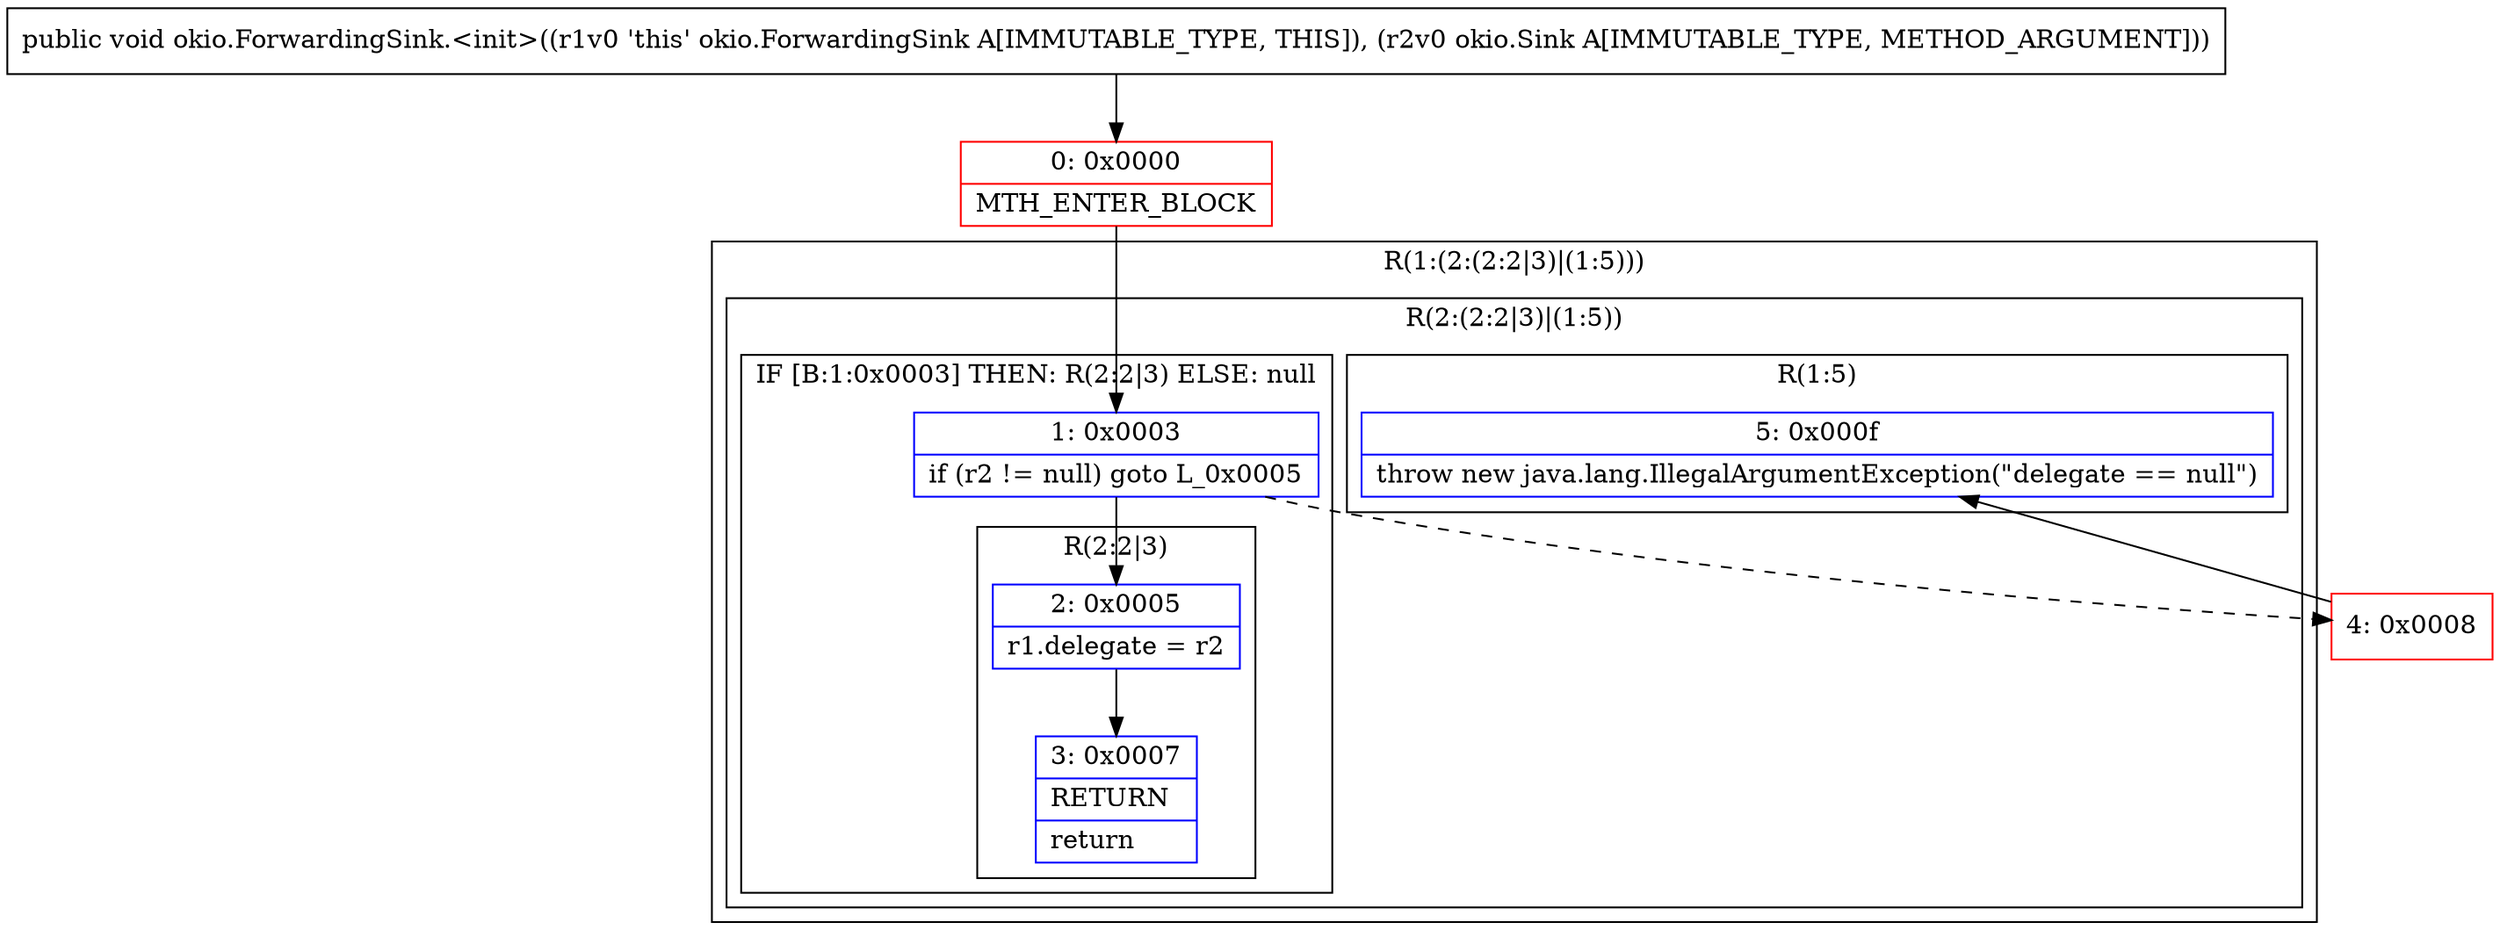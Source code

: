 digraph "CFG forokio.ForwardingSink.\<init\>(Lokio\/Sink;)V" {
subgraph cluster_Region_764653256 {
label = "R(1:(2:(2:2|3)|(1:5)))";
node [shape=record,color=blue];
subgraph cluster_Region_1828138641 {
label = "R(2:(2:2|3)|(1:5))";
node [shape=record,color=blue];
subgraph cluster_IfRegion_1602426333 {
label = "IF [B:1:0x0003] THEN: R(2:2|3) ELSE: null";
node [shape=record,color=blue];
Node_1 [shape=record,label="{1\:\ 0x0003|if (r2 != null) goto L_0x0005\l}"];
subgraph cluster_Region_754310653 {
label = "R(2:2|3)";
node [shape=record,color=blue];
Node_2 [shape=record,label="{2\:\ 0x0005|r1.delegate = r2\l}"];
Node_3 [shape=record,label="{3\:\ 0x0007|RETURN\l|return\l}"];
}
}
subgraph cluster_Region_480297797 {
label = "R(1:5)";
node [shape=record,color=blue];
Node_5 [shape=record,label="{5\:\ 0x000f|throw new java.lang.IllegalArgumentException(\"delegate == null\")\l}"];
}
}
}
Node_0 [shape=record,color=red,label="{0\:\ 0x0000|MTH_ENTER_BLOCK\l}"];
Node_4 [shape=record,color=red,label="{4\:\ 0x0008}"];
MethodNode[shape=record,label="{public void okio.ForwardingSink.\<init\>((r1v0 'this' okio.ForwardingSink A[IMMUTABLE_TYPE, THIS]), (r2v0 okio.Sink A[IMMUTABLE_TYPE, METHOD_ARGUMENT])) }"];
MethodNode -> Node_0;
Node_1 -> Node_2;
Node_1 -> Node_4[style=dashed];
Node_2 -> Node_3;
Node_0 -> Node_1;
Node_4 -> Node_5;
}

